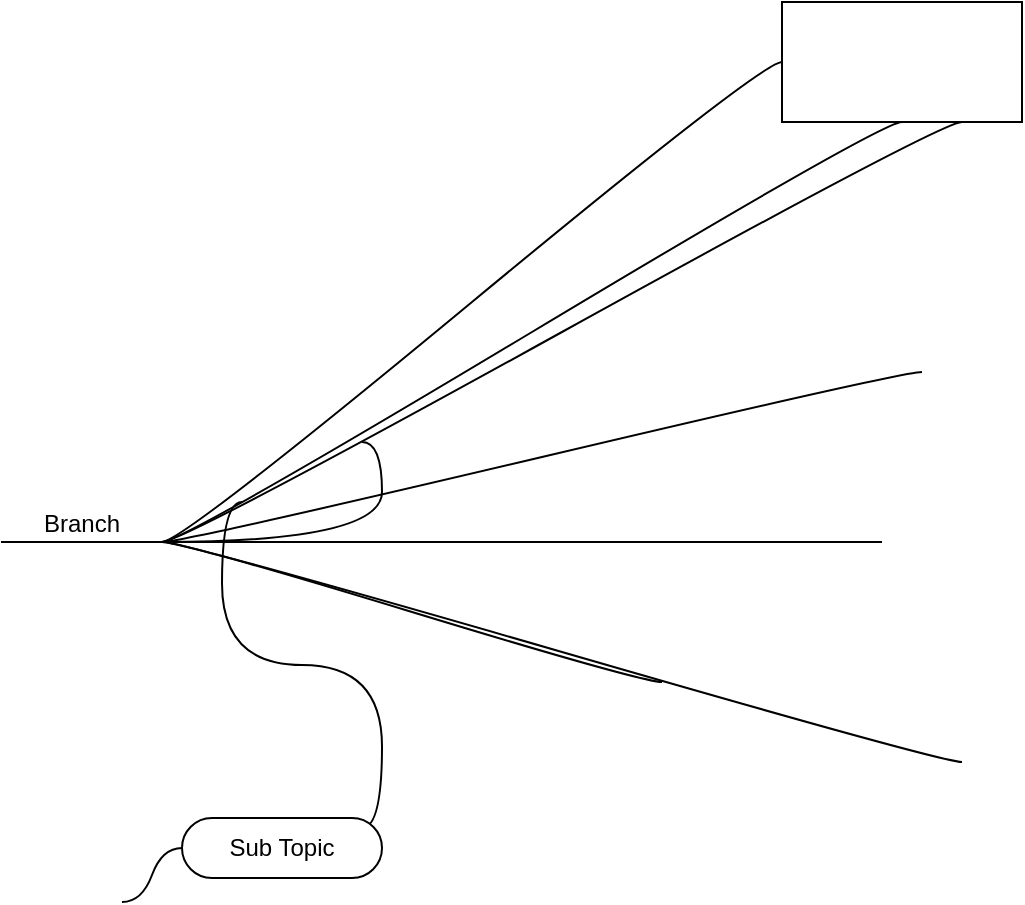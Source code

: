 <mxfile version="21.6.8" type="github">
  <diagram name="第 1 页" id="-J7cpiFGm7QB5_p0cpte">
    <mxGraphModel dx="1434" dy="750" grid="1" gridSize="10" guides="1" tooltips="1" connect="1" arrows="1" fold="1" page="1" pageScale="1" pageWidth="827" pageHeight="1169" math="0" shadow="0">
      <root>
        <mxCell id="0" />
        <mxCell id="1" parent="0" />
        <mxCell id="oQ876y_iUV-qm9Lz1hwJ-3" style="edgeStyle=entityRelationEdgeStyle;rounded=0;orthogonalLoop=1;jettySize=auto;html=1;startArrow=none;endArrow=none;segment=10;curved=1;sourcePerimeterSpacing=0;targetPerimeterSpacing=0;entryX=0.5;entryY=1;entryDx=0;entryDy=0;" edge="1" parent="1" source="oQ876y_iUV-qm9Lz1hwJ-1" target="oQ876y_iUV-qm9Lz1hwJ-12">
          <mxGeometry relative="1" as="geometry">
            <mxPoint x="230" y="650" as="targetPoint" />
            <Array as="points">
              <mxPoint x="370" y="670" />
              <mxPoint x="370" y="720" />
              <mxPoint x="260" y="700" />
              <mxPoint x="360" y="740" />
            </Array>
          </mxGeometry>
        </mxCell>
        <mxCell id="oQ876y_iUV-qm9Lz1hwJ-4" style="edgeStyle=entityRelationEdgeStyle;rounded=0;orthogonalLoop=1;jettySize=auto;html=1;startArrow=none;endArrow=none;segment=10;curved=1;sourcePerimeterSpacing=0;targetPerimeterSpacing=0;" edge="1" parent="1" source="oQ876y_iUV-qm9Lz1hwJ-1">
          <mxGeometry relative="1" as="geometry">
            <mxPoint x="510" y="795" as="targetPoint" />
          </mxGeometry>
        </mxCell>
        <mxCell id="oQ876y_iUV-qm9Lz1hwJ-5" style="edgeStyle=entityRelationEdgeStyle;rounded=0;orthogonalLoop=1;jettySize=auto;html=1;startArrow=none;endArrow=none;segment=10;curved=1;sourcePerimeterSpacing=0;targetPerimeterSpacing=0;" edge="1" parent="1" source="oQ876y_iUV-qm9Lz1hwJ-1">
          <mxGeometry relative="1" as="geometry">
            <mxPoint x="380" y="950" as="targetPoint" />
          </mxGeometry>
        </mxCell>
        <mxCell id="oQ876y_iUV-qm9Lz1hwJ-6" style="edgeStyle=entityRelationEdgeStyle;rounded=0;orthogonalLoop=1;jettySize=auto;html=1;startArrow=none;endArrow=none;segment=10;curved=1;sourcePerimeterSpacing=0;targetPerimeterSpacing=0;entryX=0.75;entryY=1;entryDx=0;entryDy=0;" edge="1" parent="1" source="oQ876y_iUV-qm9Lz1hwJ-1" target="oQ876y_iUV-qm9Lz1hwJ-12">
          <mxGeometry relative="1" as="geometry">
            <mxPoint x="440" y="730" as="targetPoint" />
          </mxGeometry>
        </mxCell>
        <mxCell id="oQ876y_iUV-qm9Lz1hwJ-7" style="edgeStyle=entityRelationEdgeStyle;rounded=0;orthogonalLoop=1;jettySize=auto;html=1;startArrow=none;endArrow=none;segment=10;curved=1;sourcePerimeterSpacing=0;targetPerimeterSpacing=0;" edge="1" parent="1" source="oQ876y_iUV-qm9Lz1hwJ-1">
          <mxGeometry relative="1" as="geometry">
            <mxPoint x="490" y="880" as="targetPoint" />
          </mxGeometry>
        </mxCell>
        <mxCell id="oQ876y_iUV-qm9Lz1hwJ-8" style="edgeStyle=entityRelationEdgeStyle;rounded=0;orthogonalLoop=1;jettySize=auto;html=1;startArrow=none;endArrow=none;segment=10;curved=1;sourcePerimeterSpacing=0;targetPerimeterSpacing=0;" edge="1" parent="1" source="oQ876y_iUV-qm9Lz1hwJ-1">
          <mxGeometry relative="1" as="geometry">
            <mxPoint x="530" y="990" as="targetPoint" />
          </mxGeometry>
        </mxCell>
        <mxCell id="oQ876y_iUV-qm9Lz1hwJ-13" style="edgeStyle=entityRelationEdgeStyle;rounded=0;orthogonalLoop=1;jettySize=auto;html=1;startArrow=none;endArrow=none;segment=10;curved=1;sourcePerimeterSpacing=0;targetPerimeterSpacing=0;entryX=0;entryY=0.5;entryDx=0;entryDy=0;" edge="1" parent="1" source="oQ876y_iUV-qm9Lz1hwJ-1" target="oQ876y_iUV-qm9Lz1hwJ-12">
          <mxGeometry relative="1" as="geometry" />
        </mxCell>
        <mxCell id="oQ876y_iUV-qm9Lz1hwJ-1" value="Branch" style="whiteSpace=wrap;html=1;shape=partialRectangle;top=0;left=0;bottom=1;right=0;points=[[0,1],[1,1]];fillColor=none;align=center;verticalAlign=bottom;routingCenterY=0.5;snapToPoint=1;recursiveResize=0;autosize=1;treeFolding=1;treeMoving=1;newEdgeStyle={&quot;edgeStyle&quot;:&quot;entityRelationEdgeStyle&quot;,&quot;startArrow&quot;:&quot;none&quot;,&quot;endArrow&quot;:&quot;none&quot;,&quot;segment&quot;:10,&quot;curved&quot;:1,&quot;sourcePerimeterSpacing&quot;:0,&quot;targetPerimeterSpacing&quot;:0};direction=east;" vertex="1" parent="1">
          <mxGeometry x="50" y="850" width="80" height="30" as="geometry" />
        </mxCell>
        <mxCell id="oQ876y_iUV-qm9Lz1hwJ-2" value="" style="edgeStyle=entityRelationEdgeStyle;startArrow=none;endArrow=none;segment=10;curved=1;sourcePerimeterSpacing=0;targetPerimeterSpacing=0;rounded=0;" edge="1" target="oQ876y_iUV-qm9Lz1hwJ-1" parent="1">
          <mxGeometry relative="1" as="geometry">
            <mxPoint x="230" y="830" as="sourcePoint" />
          </mxGeometry>
        </mxCell>
        <mxCell id="oQ876y_iUV-qm9Lz1hwJ-11" style="edgeStyle=entityRelationEdgeStyle;rounded=0;orthogonalLoop=1;jettySize=auto;html=1;startArrow=none;endArrow=none;segment=10;curved=1;sourcePerimeterSpacing=0;targetPerimeterSpacing=0;" edge="1" parent="1">
          <mxGeometry relative="1" as="geometry">
            <mxPoint x="170" y="860" as="targetPoint" />
            <mxPoint x="230" y="1023" as="sourcePoint" />
            <Array as="points">
              <mxPoint x="160" y="850" />
            </Array>
          </mxGeometry>
        </mxCell>
        <mxCell id="oQ876y_iUV-qm9Lz1hwJ-9" value="Sub Topic" style="whiteSpace=wrap;html=1;rounded=1;arcSize=50;align=center;verticalAlign=middle;strokeWidth=1;autosize=1;spacing=4;treeFolding=1;treeMoving=1;newEdgeStyle={&quot;edgeStyle&quot;:&quot;entityRelationEdgeStyle&quot;,&quot;startArrow&quot;:&quot;none&quot;,&quot;endArrow&quot;:&quot;none&quot;,&quot;segment&quot;:10,&quot;curved&quot;:1,&quot;sourcePerimeterSpacing&quot;:0,&quot;targetPerimeterSpacing&quot;:0};" vertex="1" parent="1">
          <mxGeometry x="140" y="1018" width="100" height="30" as="geometry" />
        </mxCell>
        <mxCell id="oQ876y_iUV-qm9Lz1hwJ-10" value="" style="edgeStyle=entityRelationEdgeStyle;startArrow=none;endArrow=none;segment=10;curved=1;sourcePerimeterSpacing=0;targetPerimeterSpacing=0;rounded=0;" edge="1" target="oQ876y_iUV-qm9Lz1hwJ-9" parent="1">
          <mxGeometry relative="1" as="geometry">
            <mxPoint x="110" y="1060" as="sourcePoint" />
          </mxGeometry>
        </mxCell>
        <mxCell id="oQ876y_iUV-qm9Lz1hwJ-12" value="" style="rounded=0;whiteSpace=wrap;html=1;" vertex="1" parent="1">
          <mxGeometry x="440" y="610" width="120" height="60" as="geometry" />
        </mxCell>
      </root>
    </mxGraphModel>
  </diagram>
</mxfile>
